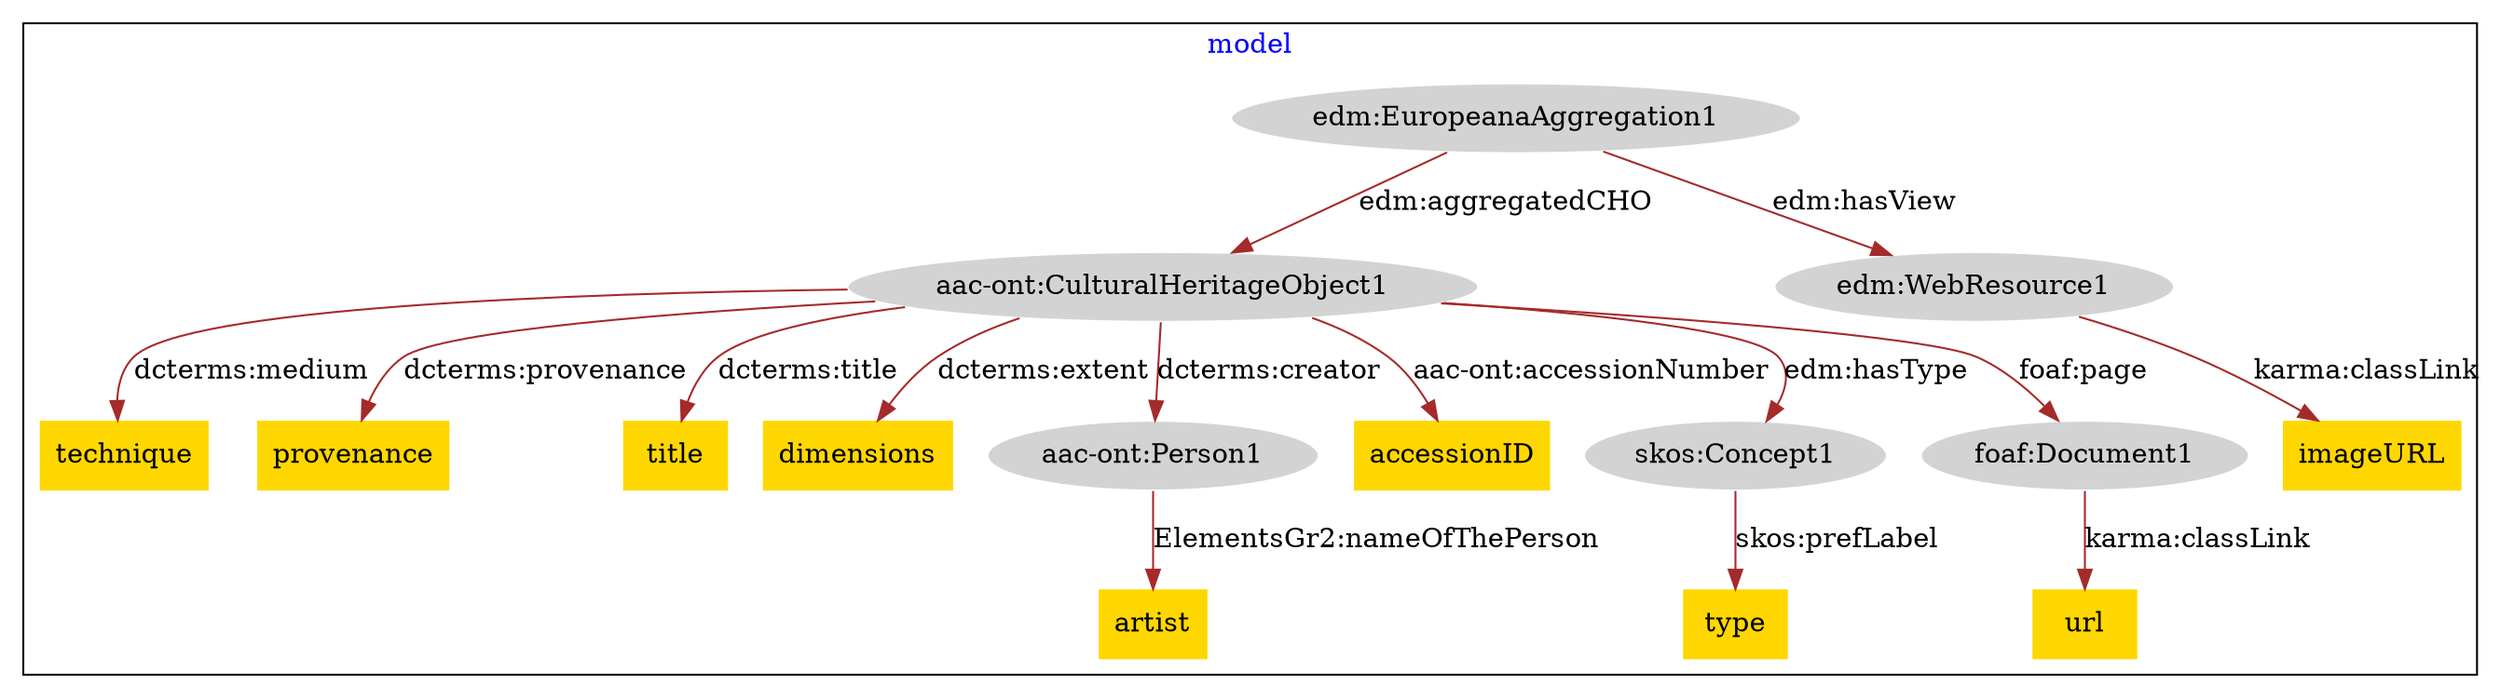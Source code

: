 digraph n0 {
fontcolor="blue"
remincross="true"
subgraph cluster {
label="model"
"aac-ont:CulturalHeritageObject1"[style="filled",color="white",fillcolor="lightgray",label="aac-ont:CulturalHeritageObject1"];
"technique"[shape="plaintext",style="filled",fillcolor="gold",label="technique"];
"provenance"[shape="plaintext",style="filled",fillcolor="gold",label="provenance"];
"title"[shape="plaintext",style="filled",fillcolor="gold",label="title"];
"edm:WebResource1"[style="filled",color="white",fillcolor="lightgray",label="edm:WebResource1"];
"imageURL"[shape="plaintext",style="filled",fillcolor="gold",label="imageURL"];
"dimensions"[shape="plaintext",style="filled",fillcolor="gold",label="dimensions"];
"aac-ont:Person1"[style="filled",color="white",fillcolor="lightgray",label="aac-ont:Person1"];
"artist"[shape="plaintext",style="filled",fillcolor="gold",label="artist"];
"accessionID"[shape="plaintext",style="filled",fillcolor="gold",label="accessionID"];
"skos:Concept1"[style="filled",color="white",fillcolor="lightgray",label="skos:Concept1"];
"type"[shape="plaintext",style="filled",fillcolor="gold",label="type"];
"foaf:Document1"[style="filled",color="white",fillcolor="lightgray",label="foaf:Document1"];
"url"[shape="plaintext",style="filled",fillcolor="gold",label="url"];
"edm:EuropeanaAggregation1"[style="filled",color="white",fillcolor="lightgray",label="edm:EuropeanaAggregation1"];
}
"aac-ont:CulturalHeritageObject1" -> "technique"[color="brown",fontcolor="black",label="dcterms:medium"];
"aac-ont:CulturalHeritageObject1" -> "provenance"[color="brown",fontcolor="black",label="dcterms:provenance"];
"aac-ont:CulturalHeritageObject1" -> "title"[color="brown",fontcolor="black",label="dcterms:title"];
"edm:WebResource1" -> "imageURL"[color="brown",fontcolor="black",label="karma:classLink"];
"aac-ont:CulturalHeritageObject1" -> "dimensions"[color="brown",fontcolor="black",label="dcterms:extent"];
"aac-ont:Person1" -> "artist"[color="brown",fontcolor="black",label="ElementsGr2:nameOfThePerson"];
"aac-ont:CulturalHeritageObject1" -> "accessionID"[color="brown",fontcolor="black",label="aac-ont:accessionNumber"];
"skos:Concept1" -> "type"[color="brown",fontcolor="black",label="skos:prefLabel"];
"foaf:Document1" -> "url"[color="brown",fontcolor="black",label="karma:classLink"];
"edm:EuropeanaAggregation1" -> "aac-ont:CulturalHeritageObject1"[color="brown",fontcolor="black",label="edm:aggregatedCHO"];
"edm:EuropeanaAggregation1" -> "edm:WebResource1"[color="brown",fontcolor="black",label="edm:hasView"];
"aac-ont:CulturalHeritageObject1" -> "aac-ont:Person1"[color="brown",fontcolor="black",label="dcterms:creator"];
"aac-ont:CulturalHeritageObject1" -> "skos:Concept1"[color="brown",fontcolor="black",label="edm:hasType"];
"aac-ont:CulturalHeritageObject1" -> "foaf:Document1"[color="brown",fontcolor="black",label="foaf:page"];
}
